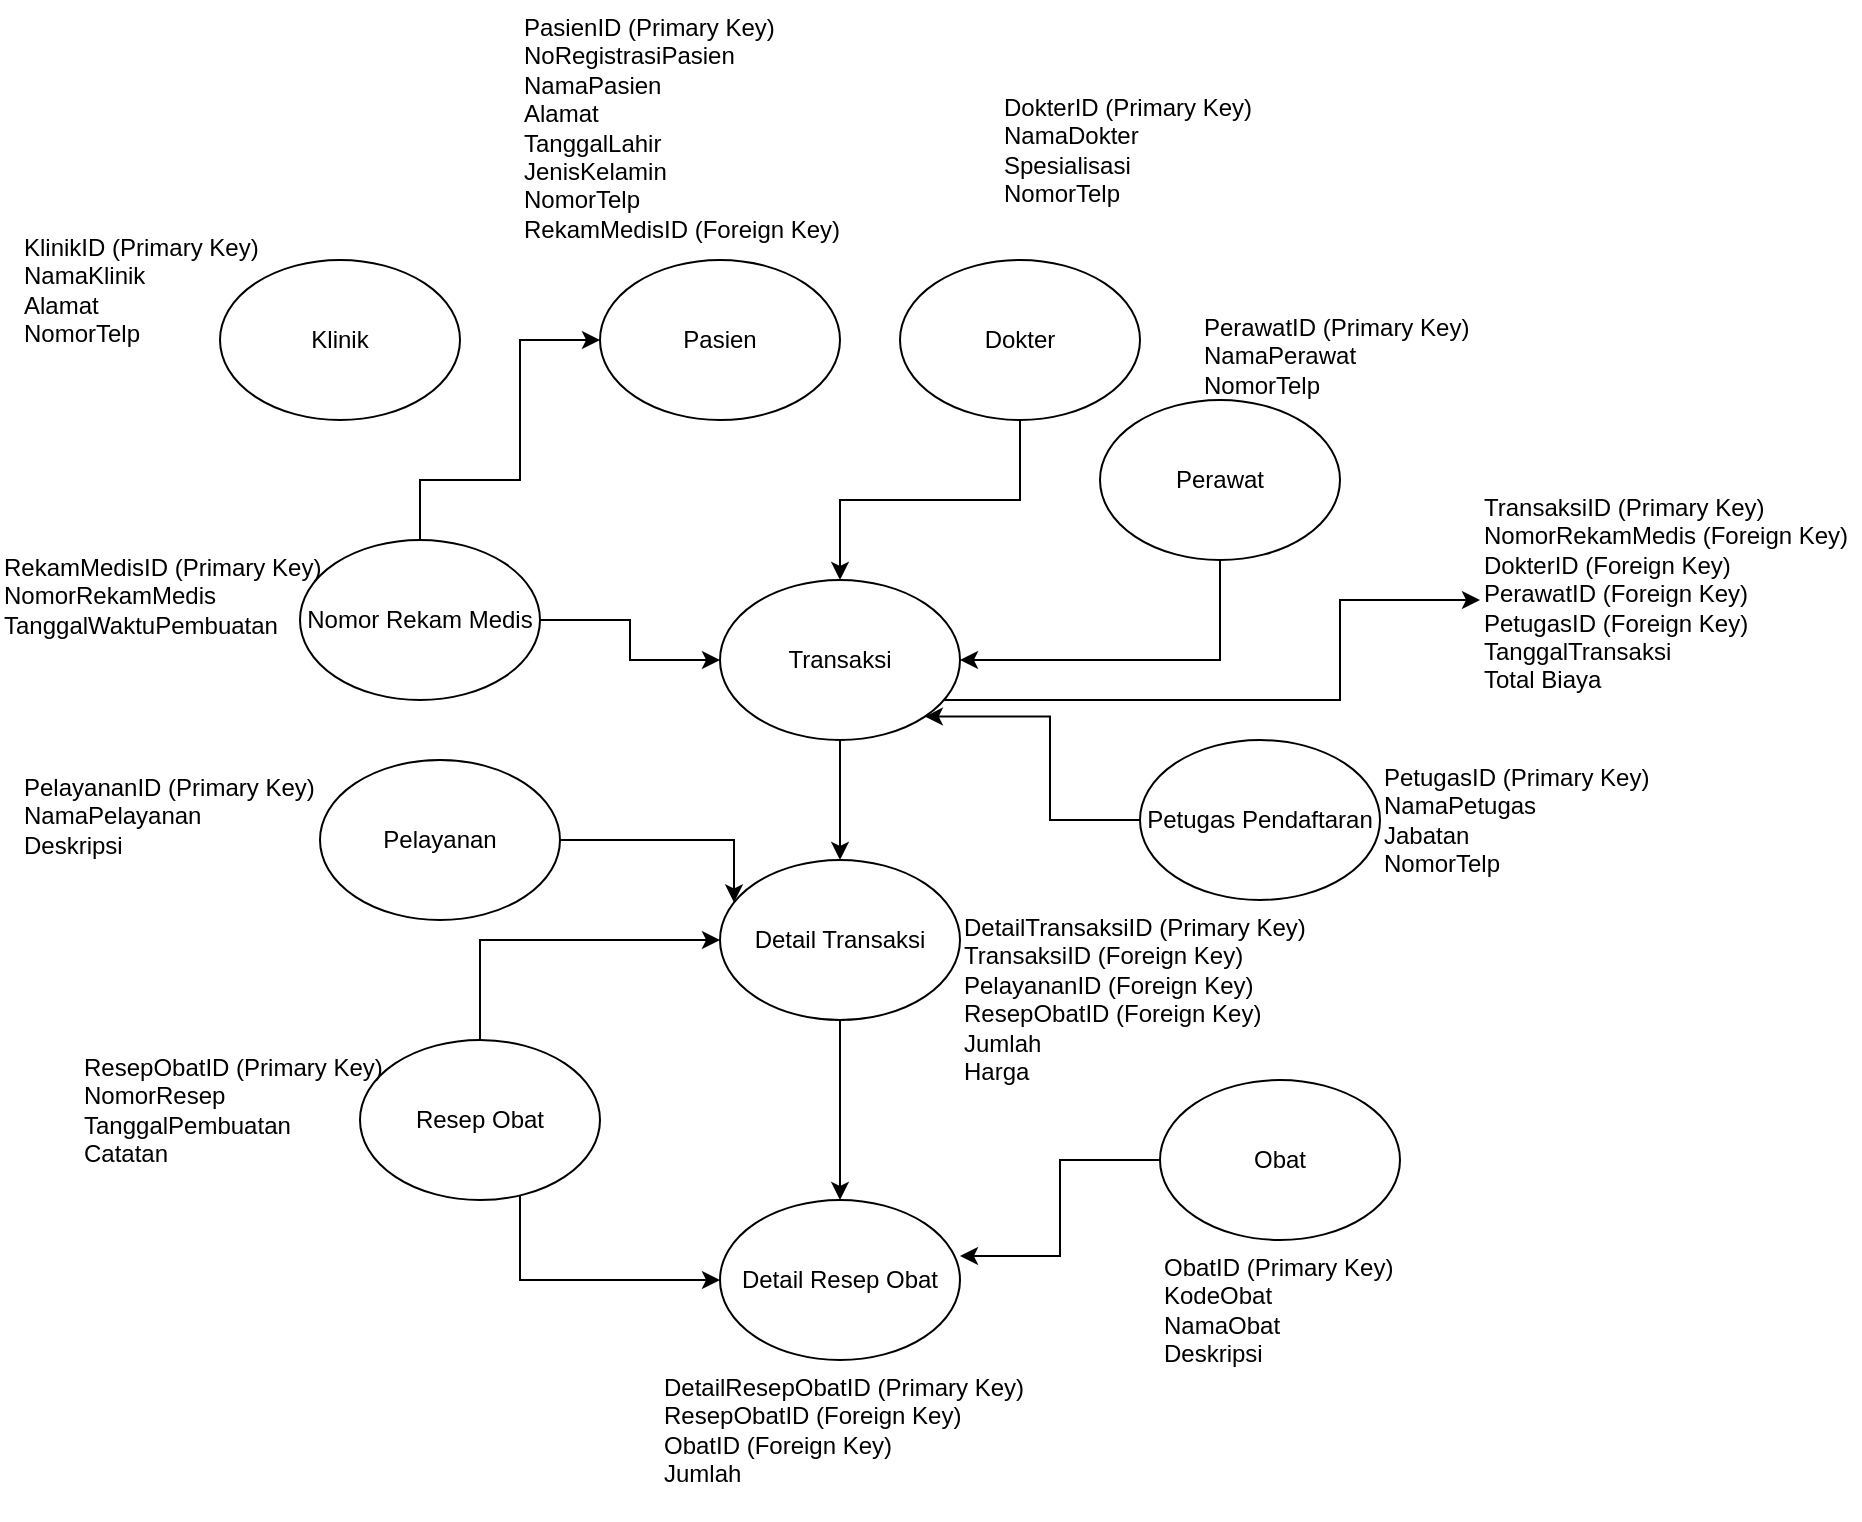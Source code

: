 <mxfile version="21.5.0" type="device">
  <diagram name="Page-1" id="2wN22sXo51dcaBTHox8j">
    <mxGraphModel dx="2284" dy="844" grid="1" gridSize="10" guides="1" tooltips="1" connect="1" arrows="1" fold="1" page="1" pageScale="1" pageWidth="850" pageHeight="1100" math="0" shadow="0">
      <root>
        <mxCell id="0" />
        <mxCell id="1" parent="0" />
        <mxCell id="j0X0qJ-YODLbyQ0aYwtf-1" value="Klinik" style="ellipse;whiteSpace=wrap;html=1;" vertex="1" parent="1">
          <mxGeometry x="70" y="160" width="120" height="80" as="geometry" />
        </mxCell>
        <mxCell id="j0X0qJ-YODLbyQ0aYwtf-2" style="edgeStyle=orthogonalEdgeStyle;rounded=0;orthogonalLoop=1;jettySize=auto;html=1;" edge="1" parent="1" source="j0X0qJ-YODLbyQ0aYwtf-3" target="j0X0qJ-YODLbyQ0aYwtf-22">
          <mxGeometry relative="1" as="geometry">
            <Array as="points">
              <mxPoint x="327" y="450" />
            </Array>
          </mxGeometry>
        </mxCell>
        <mxCell id="j0X0qJ-YODLbyQ0aYwtf-3" value="Pelayanan" style="ellipse;whiteSpace=wrap;html=1;" vertex="1" parent="1">
          <mxGeometry x="120" y="410" width="120" height="80" as="geometry" />
        </mxCell>
        <mxCell id="j0X0qJ-YODLbyQ0aYwtf-4" style="edgeStyle=orthogonalEdgeStyle;rounded=0;orthogonalLoop=1;jettySize=auto;html=1;entryX=0.5;entryY=0;entryDx=0;entryDy=0;" edge="1" parent="1" source="j0X0qJ-YODLbyQ0aYwtf-5" target="j0X0qJ-YODLbyQ0aYwtf-20">
          <mxGeometry relative="1" as="geometry" />
        </mxCell>
        <mxCell id="j0X0qJ-YODLbyQ0aYwtf-5" value="Dokter" style="ellipse;whiteSpace=wrap;html=1;" vertex="1" parent="1">
          <mxGeometry x="410" y="160" width="120" height="80" as="geometry" />
        </mxCell>
        <mxCell id="j0X0qJ-YODLbyQ0aYwtf-6" style="edgeStyle=orthogonalEdgeStyle;rounded=0;orthogonalLoop=1;jettySize=auto;html=1;entryX=1;entryY=0.5;entryDx=0;entryDy=0;exitX=0.5;exitY=1;exitDx=0;exitDy=0;" edge="1" parent="1" source="j0X0qJ-YODLbyQ0aYwtf-7" target="j0X0qJ-YODLbyQ0aYwtf-20">
          <mxGeometry relative="1" as="geometry">
            <Array as="points">
              <mxPoint x="570" y="360" />
            </Array>
          </mxGeometry>
        </mxCell>
        <mxCell id="j0X0qJ-YODLbyQ0aYwtf-7" value="Perawat" style="ellipse;whiteSpace=wrap;html=1;" vertex="1" parent="1">
          <mxGeometry x="510" y="230" width="120" height="80" as="geometry" />
        </mxCell>
        <mxCell id="j0X0qJ-YODLbyQ0aYwtf-8" value="Pasien" style="ellipse;whiteSpace=wrap;html=1;" vertex="1" parent="1">
          <mxGeometry x="260" y="160" width="120" height="80" as="geometry" />
        </mxCell>
        <mxCell id="j0X0qJ-YODLbyQ0aYwtf-9" style="edgeStyle=orthogonalEdgeStyle;rounded=0;orthogonalLoop=1;jettySize=auto;html=1;entryX=1;entryY=1;entryDx=0;entryDy=0;" edge="1" parent="1" source="j0X0qJ-YODLbyQ0aYwtf-10" target="j0X0qJ-YODLbyQ0aYwtf-20">
          <mxGeometry relative="1" as="geometry" />
        </mxCell>
        <mxCell id="j0X0qJ-YODLbyQ0aYwtf-10" value="Petugas Pendaftaran" style="ellipse;whiteSpace=wrap;html=1;" vertex="1" parent="1">
          <mxGeometry x="530" y="400" width="120" height="80" as="geometry" />
        </mxCell>
        <mxCell id="j0X0qJ-YODLbyQ0aYwtf-11" style="edgeStyle=orthogonalEdgeStyle;rounded=0;orthogonalLoop=1;jettySize=auto;html=1;entryX=0;entryY=0.5;entryDx=0;entryDy=0;" edge="1" parent="1" source="j0X0qJ-YODLbyQ0aYwtf-13" target="j0X0qJ-YODLbyQ0aYwtf-20">
          <mxGeometry relative="1" as="geometry" />
        </mxCell>
        <mxCell id="j0X0qJ-YODLbyQ0aYwtf-12" style="edgeStyle=orthogonalEdgeStyle;rounded=0;orthogonalLoop=1;jettySize=auto;html=1;entryX=0;entryY=0.5;entryDx=0;entryDy=0;exitX=0.5;exitY=0;exitDx=0;exitDy=0;" edge="1" parent="1" source="j0X0qJ-YODLbyQ0aYwtf-13" target="j0X0qJ-YODLbyQ0aYwtf-8">
          <mxGeometry relative="1" as="geometry">
            <Array as="points">
              <mxPoint x="170" y="270" />
              <mxPoint x="220" y="270" />
              <mxPoint x="220" y="200" />
            </Array>
          </mxGeometry>
        </mxCell>
        <mxCell id="j0X0qJ-YODLbyQ0aYwtf-13" value="Nomor Rekam Medis" style="ellipse;whiteSpace=wrap;html=1;" vertex="1" parent="1">
          <mxGeometry x="110" y="300" width="120" height="80" as="geometry" />
        </mxCell>
        <mxCell id="j0X0qJ-YODLbyQ0aYwtf-14" style="edgeStyle=orthogonalEdgeStyle;rounded=0;orthogonalLoop=1;jettySize=auto;html=1;entryX=0;entryY=0.5;entryDx=0;entryDy=0;" edge="1" parent="1" source="j0X0qJ-YODLbyQ0aYwtf-16" target="j0X0qJ-YODLbyQ0aYwtf-23">
          <mxGeometry relative="1" as="geometry">
            <mxPoint x="310" y="670" as="targetPoint" />
            <Array as="points">
              <mxPoint x="220" y="670" />
            </Array>
          </mxGeometry>
        </mxCell>
        <mxCell id="j0X0qJ-YODLbyQ0aYwtf-15" style="edgeStyle=orthogonalEdgeStyle;rounded=0;orthogonalLoop=1;jettySize=auto;html=1;entryX=0;entryY=0.5;entryDx=0;entryDy=0;" edge="1" parent="1" source="j0X0qJ-YODLbyQ0aYwtf-16" target="j0X0qJ-YODLbyQ0aYwtf-22">
          <mxGeometry relative="1" as="geometry">
            <mxPoint x="310" y="480" as="targetPoint" />
            <Array as="points">
              <mxPoint x="200" y="500" />
            </Array>
          </mxGeometry>
        </mxCell>
        <mxCell id="j0X0qJ-YODLbyQ0aYwtf-16" value="Resep Obat" style="ellipse;whiteSpace=wrap;html=1;" vertex="1" parent="1">
          <mxGeometry x="140" y="550" width="120" height="80" as="geometry" />
        </mxCell>
        <mxCell id="j0X0qJ-YODLbyQ0aYwtf-17" style="edgeStyle=orthogonalEdgeStyle;rounded=0;orthogonalLoop=1;jettySize=auto;html=1;entryX=1;entryY=0.35;entryDx=0;entryDy=0;entryPerimeter=0;" edge="1" parent="1" source="j0X0qJ-YODLbyQ0aYwtf-18" target="j0X0qJ-YODLbyQ0aYwtf-23">
          <mxGeometry relative="1" as="geometry" />
        </mxCell>
        <mxCell id="j0X0qJ-YODLbyQ0aYwtf-18" value="Obat" style="ellipse;whiteSpace=wrap;html=1;" vertex="1" parent="1">
          <mxGeometry x="540" y="570" width="120" height="80" as="geometry" />
        </mxCell>
        <mxCell id="j0X0qJ-YODLbyQ0aYwtf-19" style="edgeStyle=orthogonalEdgeStyle;rounded=0;orthogonalLoop=1;jettySize=auto;html=1;" edge="1" parent="1" source="j0X0qJ-YODLbyQ0aYwtf-20" target="j0X0qJ-YODLbyQ0aYwtf-22">
          <mxGeometry relative="1" as="geometry" />
        </mxCell>
        <mxCell id="j0X0qJ-YODLbyQ0aYwtf-39" style="edgeStyle=orthogonalEdgeStyle;rounded=0;orthogonalLoop=1;jettySize=auto;html=1;entryX=0;entryY=0.5;entryDx=0;entryDy=0;" edge="1" parent="1" source="j0X0qJ-YODLbyQ0aYwtf-20" target="j0X0qJ-YODLbyQ0aYwtf-37">
          <mxGeometry relative="1" as="geometry">
            <Array as="points">
              <mxPoint x="630" y="380" />
              <mxPoint x="630" y="330" />
            </Array>
          </mxGeometry>
        </mxCell>
        <mxCell id="j0X0qJ-YODLbyQ0aYwtf-20" value="Transaksi" style="ellipse;whiteSpace=wrap;html=1;" vertex="1" parent="1">
          <mxGeometry x="320" y="320" width="120" height="80" as="geometry" />
        </mxCell>
        <mxCell id="j0X0qJ-YODLbyQ0aYwtf-21" style="edgeStyle=orthogonalEdgeStyle;rounded=0;orthogonalLoop=1;jettySize=auto;html=1;" edge="1" parent="1" source="j0X0qJ-YODLbyQ0aYwtf-22" target="j0X0qJ-YODLbyQ0aYwtf-23">
          <mxGeometry relative="1" as="geometry" />
        </mxCell>
        <mxCell id="j0X0qJ-YODLbyQ0aYwtf-22" value="Detail Transaksi" style="ellipse;whiteSpace=wrap;html=1;" vertex="1" parent="1">
          <mxGeometry x="320" y="460" width="120" height="80" as="geometry" />
        </mxCell>
        <mxCell id="j0X0qJ-YODLbyQ0aYwtf-23" value="Detail Resep Obat" style="ellipse;whiteSpace=wrap;html=1;" vertex="1" parent="1">
          <mxGeometry x="320" y="630" width="120" height="80" as="geometry" />
        </mxCell>
        <mxCell id="j0X0qJ-YODLbyQ0aYwtf-26" value="KlinikID (Primary Key)&#xa;NamaKlinik&#xa;Alamat&#xa;NomorTelp" style="text;whiteSpace=wrap;html=1;" vertex="1" parent="1">
          <mxGeometry x="-30" y="140" width="130" height="80" as="geometry" />
        </mxCell>
        <mxCell id="j0X0qJ-YODLbyQ0aYwtf-28" value="PelayananID (Primary Key)&#xa;NamaPelayanan&#xa;Deskripsi" style="text;whiteSpace=wrap;" vertex="1" parent="1">
          <mxGeometry x="-30" y="410" width="150" height="70" as="geometry" />
        </mxCell>
        <mxCell id="j0X0qJ-YODLbyQ0aYwtf-29" value="DokterID (Primary Key)&#xa;NamaDokter&#xa;Spesialisasi&#xa;NomorTelp" style="text;whiteSpace=wrap;" vertex="1" parent="1">
          <mxGeometry x="460" y="70" width="160" height="80" as="geometry" />
        </mxCell>
        <mxCell id="j0X0qJ-YODLbyQ0aYwtf-30" value="PerawatID (Primary Key)&#xa;NamaPerawat&#xa;NomorTelp" style="text;whiteSpace=wrap;" vertex="1" parent="1">
          <mxGeometry x="560" y="180" width="170" height="70" as="geometry" />
        </mxCell>
        <mxCell id="j0X0qJ-YODLbyQ0aYwtf-31" value="PasienID (Primary Key)&#xa;NoRegistrasiPasien&#xa;NamaPasien&#xa;Alamat&#xa;TanggalLahir&#xa;JenisKelamin&#xa;NomorTelp&#xa;RekamMedisID (Foreign Key)" style="text;whiteSpace=wrap;" vertex="1" parent="1">
          <mxGeometry x="220" y="30" width="180" height="140" as="geometry" />
        </mxCell>
        <mxCell id="j0X0qJ-YODLbyQ0aYwtf-32" value="PetugasID (Primary Key)&#xa;NamaPetugas&#xa;Jabatan&#xa;NomorTelp" style="text;whiteSpace=wrap;" vertex="1" parent="1">
          <mxGeometry x="650" y="405" width="170" height="80" as="geometry" />
        </mxCell>
        <mxCell id="j0X0qJ-YODLbyQ0aYwtf-33" value="RekamMedisID (Primary Key)&#xa;NomorRekamMedis&#xa;TanggalWaktuPembuatan" style="text;whiteSpace=wrap;" vertex="1" parent="1">
          <mxGeometry x="-40" y="300" width="190" height="70" as="geometry" />
        </mxCell>
        <mxCell id="j0X0qJ-YODLbyQ0aYwtf-34" value="ResepObatID (Primary Key)&#xa;NomorResep&#xa;TanggalPembuatan&#xa;Catatan" style="text;whiteSpace=wrap;" vertex="1" parent="1">
          <mxGeometry y="550" width="180" height="80" as="geometry" />
        </mxCell>
        <mxCell id="j0X0qJ-YODLbyQ0aYwtf-36" value="ObatID (Primary Key)&#xa;KodeObat&#xa;NamaObat&#xa;Deskripsi" style="text;whiteSpace=wrap;" vertex="1" parent="1">
          <mxGeometry x="540" y="650" width="150" height="80" as="geometry" />
        </mxCell>
        <mxCell id="j0X0qJ-YODLbyQ0aYwtf-37" value="TransaksiID (Primary Key)&#xa;NomorRekamMedis (Foreign Key)&#xa;DokterID (Foreign Key)&#xa;PerawatID (Foreign Key)&#xa;PetugasID (Foreign Key)&#xa;TanggalTransaksi&#xa;Total Biaya" style="text;whiteSpace=wrap;" vertex="1" parent="1">
          <mxGeometry x="700" y="270" width="190" height="120" as="geometry" />
        </mxCell>
        <mxCell id="j0X0qJ-YODLbyQ0aYwtf-38" value="DetailTransaksiID (Primary Key)&#xa;TransaksiID (Foreign Key)&#xa;PelayananID (Foreign Key)&#xa;ResepObatID (Foreign Key)&#xa;Jumlah&#xa;Harga" style="text;whiteSpace=wrap;" vertex="1" parent="1">
          <mxGeometry x="440" y="480" width="200" height="110" as="geometry" />
        </mxCell>
        <mxCell id="j0X0qJ-YODLbyQ0aYwtf-41" value="DetailResepObatID (Primary Key)&#xa;ResepObatID (Foreign Key)&#xa;ObatID (Foreign Key)&#xa;Jumlah" style="text;whiteSpace=wrap;" vertex="1" parent="1">
          <mxGeometry x="290" y="710" width="210" height="80" as="geometry" />
        </mxCell>
      </root>
    </mxGraphModel>
  </diagram>
</mxfile>
